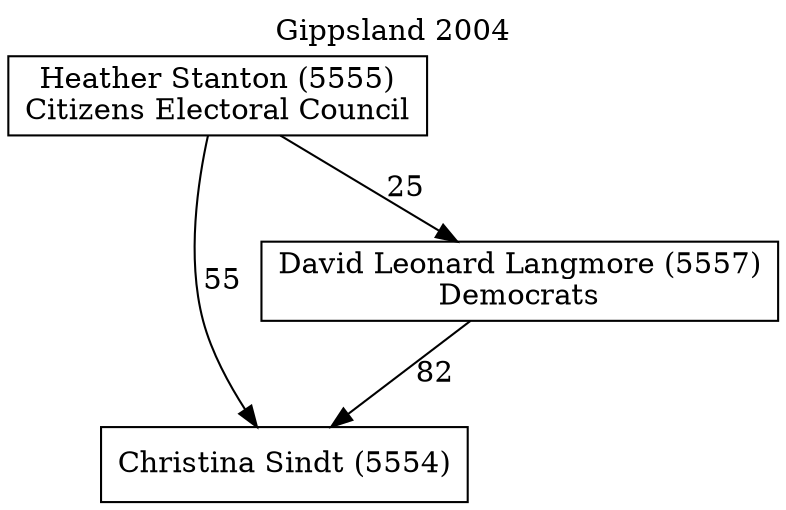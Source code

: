 // House preference flow
digraph "Christina Sindt (5554)_Gippsland_2004" {
	graph [label="Gippsland 2004" labelloc=t mclimit=10]
	node [shape=box]
	"Christina Sindt (5554)" [label="Christina Sindt (5554)
"]
	"David Leonard Langmore (5557)" [label="David Leonard Langmore (5557)
Democrats"]
	"Heather Stanton (5555)" [label="Heather Stanton (5555)
Citizens Electoral Council"]
	"David Leonard Langmore (5557)" -> "Christina Sindt (5554)" [label=82]
	"Heather Stanton (5555)" -> "David Leonard Langmore (5557)" [label=25]
	"Heather Stanton (5555)" -> "Christina Sindt (5554)" [label=55]
}
